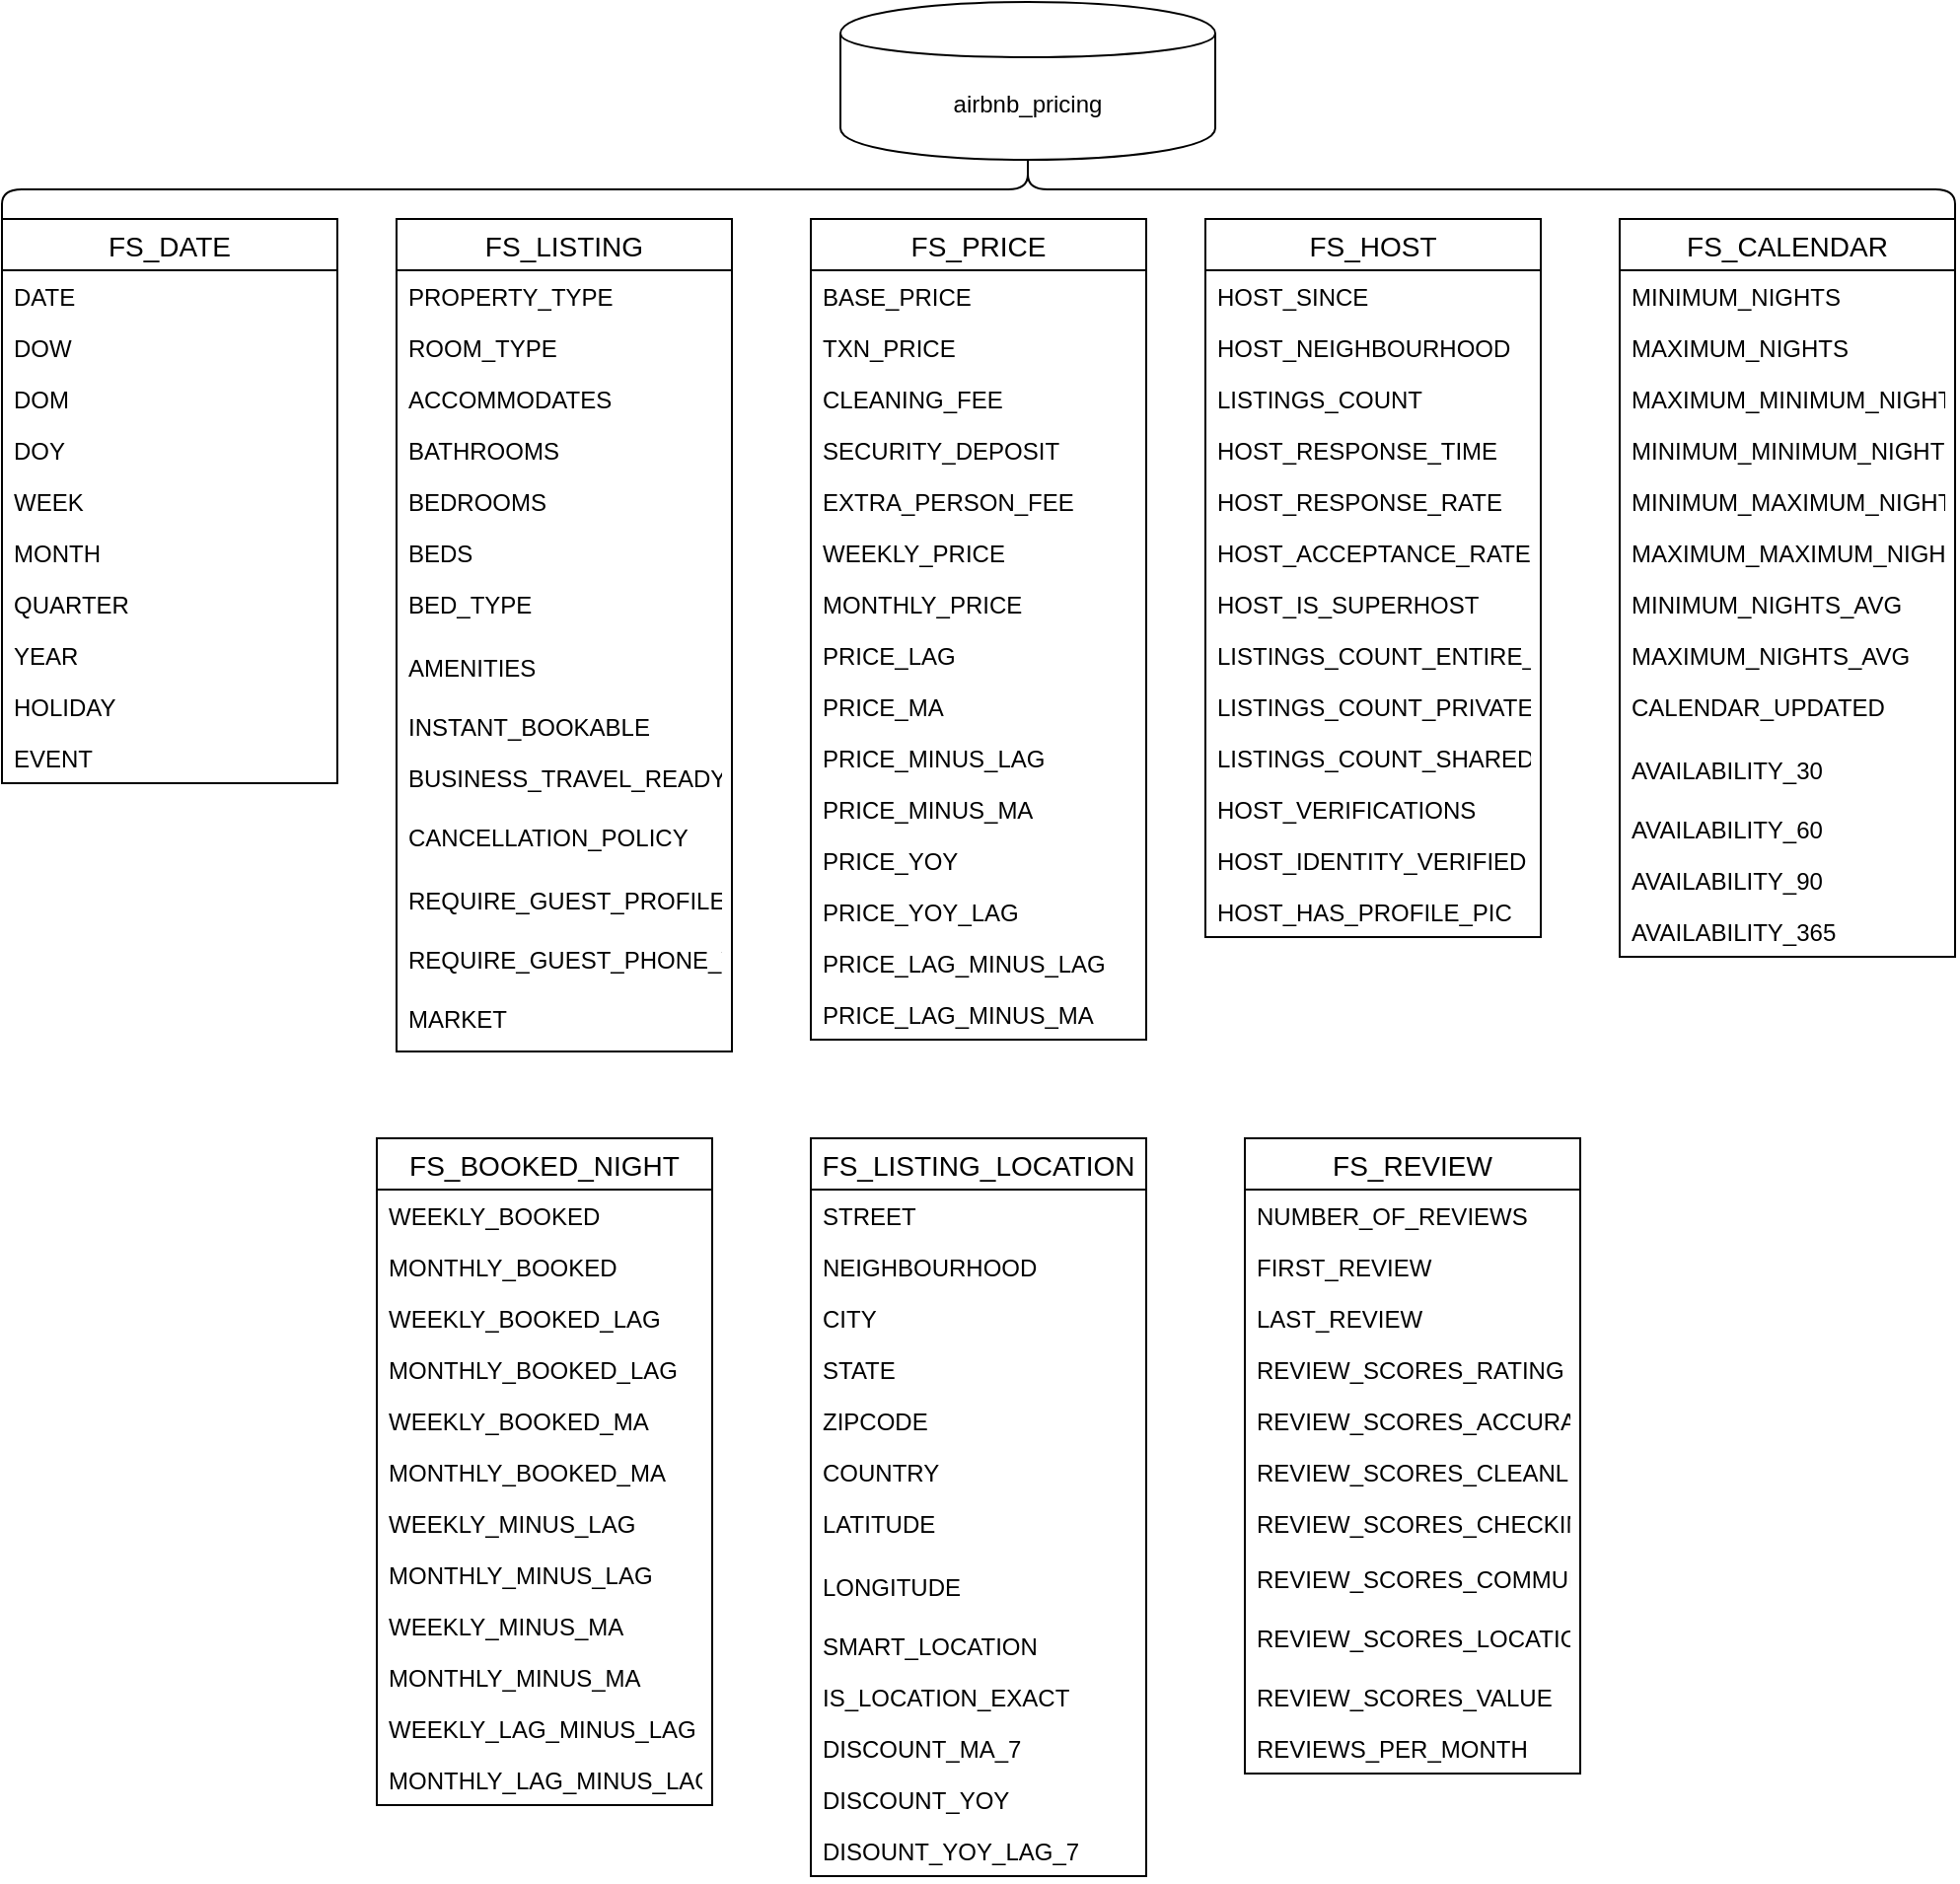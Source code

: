 <mxfile version="13.6.2" type="device"><diagram id="UNTeMyohKsIOFxSwjvBy" name="Page-1"><mxGraphModel dx="1032" dy="401" grid="1" gridSize="10" guides="1" tooltips="1" connect="1" arrows="1" fold="1" page="1" pageScale="1" pageWidth="850" pageHeight="1100" math="0" shadow="0"><root><object label="" id="0"><mxCell/></object><mxCell id="1" parent="0"/><mxCell id="MW2mnekypmhZifUE2MmX-1" value="airbnb_pricing" style="shape=cylinder;whiteSpace=wrap;html=1;boundedLbl=1;backgroundOutline=1;" parent="1" vertex="1"><mxGeometry x="425" y="10" width="190" height="80" as="geometry"/></mxCell><mxCell id="MW2mnekypmhZifUE2MmX-6" value="FS_DATE" style="swimlane;fontStyle=0;childLayout=stackLayout;horizontal=1;startSize=26;horizontalStack=0;resizeParent=1;resizeParentMax=0;resizeLast=0;collapsible=1;marginBottom=0;align=center;fontSize=14;" parent="1" vertex="1"><mxGeometry y="120" width="170" height="286" as="geometry"/></mxCell><mxCell id="MW2mnekypmhZifUE2MmX-7" value="DATE&#10;" style="text;strokeColor=none;fillColor=none;spacingLeft=4;spacingRight=4;overflow=hidden;rotatable=0;points=[[0,0.5],[1,0.5]];portConstraint=eastwest;fontSize=12;" parent="MW2mnekypmhZifUE2MmX-6" vertex="1"><mxGeometry y="26" width="170" height="26" as="geometry"/></mxCell><mxCell id="MW2mnekypmhZifUE2MmX-8" value="DOW" style="text;strokeColor=none;fillColor=none;spacingLeft=4;spacingRight=4;overflow=hidden;rotatable=0;points=[[0,0.5],[1,0.5]];portConstraint=eastwest;fontSize=12;" parent="MW2mnekypmhZifUE2MmX-6" vertex="1"><mxGeometry y="52" width="170" height="26" as="geometry"/></mxCell><mxCell id="MW2mnekypmhZifUE2MmX-12" value="DOM" style="text;strokeColor=none;fillColor=none;spacingLeft=4;spacingRight=4;overflow=hidden;rotatable=0;points=[[0,0.5],[1,0.5]];portConstraint=eastwest;fontSize=12;" parent="MW2mnekypmhZifUE2MmX-6" vertex="1"><mxGeometry y="78" width="170" height="26" as="geometry"/></mxCell><mxCell id="MW2mnekypmhZifUE2MmX-13" value="DOY" style="text;strokeColor=none;fillColor=none;spacingLeft=4;spacingRight=4;overflow=hidden;rotatable=0;points=[[0,0.5],[1,0.5]];portConstraint=eastwest;fontSize=12;" parent="MW2mnekypmhZifUE2MmX-6" vertex="1"><mxGeometry y="104" width="170" height="26" as="geometry"/></mxCell><mxCell id="MW2mnekypmhZifUE2MmX-15" value="WEEK" style="text;strokeColor=none;fillColor=none;spacingLeft=4;spacingRight=4;overflow=hidden;rotatable=0;points=[[0,0.5],[1,0.5]];portConstraint=eastwest;fontSize=12;" parent="MW2mnekypmhZifUE2MmX-6" vertex="1"><mxGeometry y="130" width="170" height="26" as="geometry"/></mxCell><mxCell id="MW2mnekypmhZifUE2MmX-16" value="MONTH" style="text;strokeColor=none;fillColor=none;spacingLeft=4;spacingRight=4;overflow=hidden;rotatable=0;points=[[0,0.5],[1,0.5]];portConstraint=eastwest;fontSize=12;" parent="MW2mnekypmhZifUE2MmX-6" vertex="1"><mxGeometry y="156" width="170" height="26" as="geometry"/></mxCell><mxCell id="MW2mnekypmhZifUE2MmX-17" value="QUARTER" style="text;strokeColor=none;fillColor=none;spacingLeft=4;spacingRight=4;overflow=hidden;rotatable=0;points=[[0,0.5],[1,0.5]];portConstraint=eastwest;fontSize=12;" parent="MW2mnekypmhZifUE2MmX-6" vertex="1"><mxGeometry y="182" width="170" height="26" as="geometry"/></mxCell><mxCell id="MW2mnekypmhZifUE2MmX-18" value="YEAR" style="text;strokeColor=none;fillColor=none;spacingLeft=4;spacingRight=4;overflow=hidden;rotatable=0;points=[[0,0.5],[1,0.5]];portConstraint=eastwest;fontSize=12;" parent="MW2mnekypmhZifUE2MmX-6" vertex="1"><mxGeometry y="208" width="170" height="26" as="geometry"/></mxCell><mxCell id="MW2mnekypmhZifUE2MmX-19" value="HOLIDAY&#10;" style="text;strokeColor=none;fillColor=none;spacingLeft=4;spacingRight=4;overflow=hidden;rotatable=0;points=[[0,0.5],[1,0.5]];portConstraint=eastwest;fontSize=12;" parent="MW2mnekypmhZifUE2MmX-6" vertex="1"><mxGeometry y="234" width="170" height="26" as="geometry"/></mxCell><mxCell id="yd1-Nt25K4maYDN20J0Y-3" value="EVENT" style="text;strokeColor=none;fillColor=none;spacingLeft=4;spacingRight=4;overflow=hidden;rotatable=0;points=[[0,0.5],[1,0.5]];portConstraint=eastwest;fontSize=12;" parent="MW2mnekypmhZifUE2MmX-6" vertex="1"><mxGeometry y="260" width="170" height="26" as="geometry"/></mxCell><mxCell id="MW2mnekypmhZifUE2MmX-95" value="" style="endArrow=none;html=1;edgeStyle=orthogonalEdgeStyle;entryX=0.5;entryY=1;entryDx=0;entryDy=0;exitX=0;exitY=0;exitDx=0;exitDy=0;" parent="1" source="MW2mnekypmhZifUE2MmX-6" target="MW2mnekypmhZifUE2MmX-1" edge="1"><mxGeometry width="50" height="50" relative="1" as="geometry"><mxPoint x="-1" y="100" as="sourcePoint"/><mxPoint x="550" y="200" as="targetPoint"/></mxGeometry></mxCell><mxCell id="MW2mnekypmhZifUE2MmX-96" value="" style="endArrow=none;html=1;entryX=0.5;entryY=1;entryDx=0;entryDy=0;edgeStyle=orthogonalEdgeStyle;exitX=1;exitY=0;exitDx=0;exitDy=0;" parent="1" source="AFV0iLWM_hi-qWPvzpHE-22" target="MW2mnekypmhZifUE2MmX-1" edge="1"><mxGeometry width="50" height="50" relative="1" as="geometry"><mxPoint x="970" y="110" as="sourcePoint"/><mxPoint x="620" y="200" as="targetPoint"/></mxGeometry></mxCell><mxCell id="MW2mnekypmhZifUE2MmX-81" value="FS_LISTING" style="swimlane;fontStyle=0;childLayout=stackLayout;horizontal=1;startSize=26;horizontalStack=0;resizeParent=1;resizeParentMax=0;resizeLast=0;collapsible=1;marginBottom=0;align=center;fontSize=14;" parent="1" vertex="1"><mxGeometry x="200" y="120" width="170" height="422" as="geometry"/></mxCell><mxCell id="MW2mnekypmhZifUE2MmX-82" value="PROPERTY_TYPE" style="text;strokeColor=none;fillColor=none;spacingLeft=4;spacingRight=4;overflow=hidden;rotatable=0;points=[[0,0.5],[1,0.5]];portConstraint=eastwest;fontSize=12;" parent="MW2mnekypmhZifUE2MmX-81" vertex="1"><mxGeometry y="26" width="170" height="26" as="geometry"/></mxCell><mxCell id="MW2mnekypmhZifUE2MmX-83" value="ROOM_TYPE" style="text;strokeColor=none;fillColor=none;spacingLeft=4;spacingRight=4;overflow=hidden;rotatable=0;points=[[0,0.5],[1,0.5]];portConstraint=eastwest;fontSize=12;" parent="MW2mnekypmhZifUE2MmX-81" vertex="1"><mxGeometry y="52" width="170" height="26" as="geometry"/></mxCell><mxCell id="MW2mnekypmhZifUE2MmX-84" value="ACCOMMODATES" style="text;strokeColor=none;fillColor=none;spacingLeft=4;spacingRight=4;overflow=hidden;rotatable=0;points=[[0,0.5],[1,0.5]];portConstraint=eastwest;fontSize=12;" parent="MW2mnekypmhZifUE2MmX-81" vertex="1"><mxGeometry y="78" width="170" height="26" as="geometry"/></mxCell><mxCell id="MW2mnekypmhZifUE2MmX-85" value="BATHROOMS" style="text;strokeColor=none;fillColor=none;spacingLeft=4;spacingRight=4;overflow=hidden;rotatable=0;points=[[0,0.5],[1,0.5]];portConstraint=eastwest;fontSize=12;" parent="MW2mnekypmhZifUE2MmX-81" vertex="1"><mxGeometry y="104" width="170" height="26" as="geometry"/></mxCell><mxCell id="MW2mnekypmhZifUE2MmX-86" value="BEDROOMS" style="text;strokeColor=none;fillColor=none;spacingLeft=4;spacingRight=4;overflow=hidden;rotatable=0;points=[[0,0.5],[1,0.5]];portConstraint=eastwest;fontSize=12;" parent="MW2mnekypmhZifUE2MmX-81" vertex="1"><mxGeometry y="130" width="170" height="26" as="geometry"/></mxCell><mxCell id="MW2mnekypmhZifUE2MmX-92" value="BEDS" style="text;strokeColor=none;fillColor=none;spacingLeft=4;spacingRight=4;overflow=hidden;rotatable=0;points=[[0,0.5],[1,0.5]];portConstraint=eastwest;fontSize=12;" parent="MW2mnekypmhZifUE2MmX-81" vertex="1"><mxGeometry y="156" width="170" height="26" as="geometry"/></mxCell><mxCell id="MW2mnekypmhZifUE2MmX-94" value="BED_TYPE" style="text;strokeColor=none;fillColor=none;spacingLeft=4;spacingRight=4;overflow=hidden;rotatable=0;points=[[0,0.5],[1,0.5]];portConstraint=eastwest;fontSize=12;" parent="MW2mnekypmhZifUE2MmX-81" vertex="1"><mxGeometry y="182" width="170" height="32" as="geometry"/></mxCell><mxCell id="MW2mnekypmhZifUE2MmX-93" value="AMENITIES" style="text;strokeColor=none;fillColor=none;spacingLeft=4;spacingRight=4;overflow=hidden;rotatable=0;points=[[0,0.5],[1,0.5]];portConstraint=eastwest;fontSize=12;" parent="MW2mnekypmhZifUE2MmX-81" vertex="1"><mxGeometry y="214" width="170" height="30" as="geometry"/></mxCell><mxCell id="AFV0iLWM_hi-qWPvzpHE-54" value="INSTANT_BOOKABLE" style="text;strokeColor=none;fillColor=none;spacingLeft=4;spacingRight=4;overflow=hidden;rotatable=0;points=[[0,0.5],[1,0.5]];portConstraint=eastwest;fontSize=12;" vertex="1" parent="MW2mnekypmhZifUE2MmX-81"><mxGeometry y="244" width="170" height="26" as="geometry"/></mxCell><mxCell id="AFV0iLWM_hi-qWPvzpHE-55" value="BUSINESS_TRAVEL_READY" style="text;strokeColor=none;fillColor=none;spacingLeft=4;spacingRight=4;overflow=hidden;rotatable=0;points=[[0,0.5],[1,0.5]];portConstraint=eastwest;fontSize=12;" vertex="1" parent="MW2mnekypmhZifUE2MmX-81"><mxGeometry y="270" width="170" height="30" as="geometry"/></mxCell><mxCell id="AFV0iLWM_hi-qWPvzpHE-56" value="CANCELLATION_POLICY" style="text;strokeColor=none;fillColor=none;spacingLeft=4;spacingRight=4;overflow=hidden;rotatable=0;points=[[0,0.5],[1,0.5]];portConstraint=eastwest;fontSize=12;" vertex="1" parent="MW2mnekypmhZifUE2MmX-81"><mxGeometry y="300" width="170" height="32" as="geometry"/></mxCell><mxCell id="AFV0iLWM_hi-qWPvzpHE-57" value="REQUIRE_GUEST_PROFILE_PICTURE" style="text;strokeColor=none;fillColor=none;spacingLeft=4;spacingRight=4;overflow=hidden;rotatable=0;points=[[0,0.5],[1,0.5]];portConstraint=eastwest;fontSize=12;" vertex="1" parent="MW2mnekypmhZifUE2MmX-81"><mxGeometry y="332" width="170" height="30" as="geometry"/></mxCell><mxCell id="AFV0iLWM_hi-qWPvzpHE-58" value="REQUIRE_GUEST_PHONE_VERIFICATION" style="text;strokeColor=none;fillColor=none;spacingLeft=4;spacingRight=4;overflow=hidden;rotatable=0;points=[[0,0.5],[1,0.5]];portConstraint=eastwest;fontSize=12;" vertex="1" parent="MW2mnekypmhZifUE2MmX-81"><mxGeometry y="362" width="170" height="30" as="geometry"/></mxCell><mxCell id="AFV0iLWM_hi-qWPvzpHE-62" value="MARKET" style="text;strokeColor=none;fillColor=none;spacingLeft=4;spacingRight=4;overflow=hidden;rotatable=0;points=[[0,0.5],[1,0.5]];portConstraint=eastwest;fontSize=12;" vertex="1" parent="MW2mnekypmhZifUE2MmX-81"><mxGeometry y="392" width="170" height="30" as="geometry"/></mxCell><mxCell id="MW2mnekypmhZifUE2MmX-43" value="FS_HOST" style="swimlane;fontStyle=0;childLayout=stackLayout;horizontal=1;startSize=26;horizontalStack=0;resizeParent=1;resizeParentMax=0;resizeLast=0;collapsible=1;marginBottom=0;align=center;fontSize=14;" parent="1" vertex="1"><mxGeometry x="610" y="120" width="170" height="364" as="geometry"/></mxCell><mxCell id="MW2mnekypmhZifUE2MmX-47" value="HOST_SINCE" style="text;strokeColor=none;fillColor=none;spacingLeft=4;spacingRight=4;overflow=hidden;rotatable=0;points=[[0,0.5],[1,0.5]];portConstraint=eastwest;fontSize=12;" parent="MW2mnekypmhZifUE2MmX-43" vertex="1"><mxGeometry y="26" width="170" height="26" as="geometry"/></mxCell><mxCell id="MW2mnekypmhZifUE2MmX-44" value="HOST_NEIGHBOURHOOD" style="text;strokeColor=none;fillColor=none;spacingLeft=4;spacingRight=4;overflow=hidden;rotatable=0;points=[[0,0.5],[1,0.5]];portConstraint=eastwest;fontSize=12;" parent="MW2mnekypmhZifUE2MmX-43" vertex="1"><mxGeometry y="52" width="170" height="26" as="geometry"/></mxCell><mxCell id="MW2mnekypmhZifUE2MmX-45" value="LISTINGS_COUNT&#10;" style="text;strokeColor=none;fillColor=none;spacingLeft=4;spacingRight=4;overflow=hidden;rotatable=0;points=[[0,0.5],[1,0.5]];portConstraint=eastwest;fontSize=12;" parent="MW2mnekypmhZifUE2MmX-43" vertex="1"><mxGeometry y="78" width="170" height="26" as="geometry"/></mxCell><mxCell id="MW2mnekypmhZifUE2MmX-48" value="HOST_RESPONSE_TIME" style="text;strokeColor=none;fillColor=none;spacingLeft=4;spacingRight=4;overflow=hidden;rotatable=0;points=[[0,0.5],[1,0.5]];portConstraint=eastwest;fontSize=12;" parent="MW2mnekypmhZifUE2MmX-43" vertex="1"><mxGeometry y="104" width="170" height="26" as="geometry"/></mxCell><mxCell id="MW2mnekypmhZifUE2MmX-49" value="HOST_RESPONSE_RATE" style="text;strokeColor=none;fillColor=none;spacingLeft=4;spacingRight=4;overflow=hidden;rotatable=0;points=[[0,0.5],[1,0.5]];portConstraint=eastwest;fontSize=12;" parent="MW2mnekypmhZifUE2MmX-43" vertex="1"><mxGeometry y="130" width="170" height="26" as="geometry"/></mxCell><mxCell id="MW2mnekypmhZifUE2MmX-50" value="HOST_ACCEPTANCE_RATE" style="text;strokeColor=none;fillColor=none;spacingLeft=4;spacingRight=4;overflow=hidden;rotatable=0;points=[[0,0.5],[1,0.5]];portConstraint=eastwest;fontSize=12;" parent="MW2mnekypmhZifUE2MmX-43" vertex="1"><mxGeometry y="156" width="170" height="26" as="geometry"/></mxCell><mxCell id="MW2mnekypmhZifUE2MmX-51" value="HOST_IS_SUPERHOST" style="text;strokeColor=none;fillColor=none;spacingLeft=4;spacingRight=4;overflow=hidden;rotatable=0;points=[[0,0.5],[1,0.5]];portConstraint=eastwest;fontSize=12;" parent="MW2mnekypmhZifUE2MmX-43" vertex="1"><mxGeometry y="182" width="170" height="26" as="geometry"/></mxCell><mxCell id="MW2mnekypmhZifUE2MmX-52" value="LISTINGS_COUNT_ENTIRE_HOMES" style="text;strokeColor=none;fillColor=none;spacingLeft=4;spacingRight=4;overflow=hidden;rotatable=0;points=[[0,0.5],[1,0.5]];portConstraint=eastwest;fontSize=12;" parent="MW2mnekypmhZifUE2MmX-43" vertex="1"><mxGeometry y="208" width="170" height="26" as="geometry"/></mxCell><mxCell id="MW2mnekypmhZifUE2MmX-53" value="LISTINGS_COUNT_PRIVATE_ROOMS" style="text;strokeColor=none;fillColor=none;spacingLeft=4;spacingRight=4;overflow=hidden;rotatable=0;points=[[0,0.5],[1,0.5]];portConstraint=eastwest;fontSize=12;" parent="MW2mnekypmhZifUE2MmX-43" vertex="1"><mxGeometry y="234" width="170" height="26" as="geometry"/></mxCell><mxCell id="AFV0iLWM_hi-qWPvzpHE-3" value="LISTINGS_COUNT_SHARED_ROOMS" style="text;strokeColor=none;fillColor=none;spacingLeft=4;spacingRight=4;overflow=hidden;rotatable=0;points=[[0,0.5],[1,0.5]];portConstraint=eastwest;fontSize=12;" vertex="1" parent="MW2mnekypmhZifUE2MmX-43"><mxGeometry y="260" width="170" height="26" as="geometry"/></mxCell><mxCell id="AFV0iLWM_hi-qWPvzpHE-4" value="HOST_VERIFICATIONS" style="text;strokeColor=none;fillColor=none;spacingLeft=4;spacingRight=4;overflow=hidden;rotatable=0;points=[[0,0.5],[1,0.5]];portConstraint=eastwest;fontSize=12;" vertex="1" parent="MW2mnekypmhZifUE2MmX-43"><mxGeometry y="286" width="170" height="26" as="geometry"/></mxCell><mxCell id="AFV0iLWM_hi-qWPvzpHE-5" value="HOST_IDENTITY_VERIFIED" style="text;strokeColor=none;fillColor=none;spacingLeft=4;spacingRight=4;overflow=hidden;rotatable=0;points=[[0,0.5],[1,0.5]];portConstraint=eastwest;fontSize=12;" vertex="1" parent="MW2mnekypmhZifUE2MmX-43"><mxGeometry y="312" width="170" height="26" as="geometry"/></mxCell><mxCell id="AFV0iLWM_hi-qWPvzpHE-6" value="HOST_HAS_PROFILE_PIC" style="text;strokeColor=none;fillColor=none;spacingLeft=4;spacingRight=4;overflow=hidden;rotatable=0;points=[[0,0.5],[1,0.5]];portConstraint=eastwest;fontSize=12;" vertex="1" parent="MW2mnekypmhZifUE2MmX-43"><mxGeometry y="338" width="170" height="26" as="geometry"/></mxCell><mxCell id="MW2mnekypmhZifUE2MmX-32" value="FS_PRICE" style="swimlane;fontStyle=0;childLayout=stackLayout;horizontal=1;startSize=26;horizontalStack=0;resizeParent=1;resizeParentMax=0;resizeLast=0;collapsible=1;marginBottom=0;align=center;fontSize=14;" parent="1" vertex="1"><mxGeometry x="410" y="120" width="170" height="416" as="geometry"/></mxCell><mxCell id="MW2mnekypmhZifUE2MmX-33" value="BASE_PRICE" style="text;strokeColor=none;fillColor=none;spacingLeft=4;spacingRight=4;overflow=hidden;rotatable=0;points=[[0,0.5],[1,0.5]];portConstraint=eastwest;fontSize=12;" parent="MW2mnekypmhZifUE2MmX-32" vertex="1"><mxGeometry y="26" width="170" height="26" as="geometry"/></mxCell><mxCell id="MW2mnekypmhZifUE2MmX-34" value="TXN_PRICE" style="text;strokeColor=none;fillColor=none;spacingLeft=4;spacingRight=4;overflow=hidden;rotatable=0;points=[[0,0.5],[1,0.5]];portConstraint=eastwest;fontSize=12;" parent="MW2mnekypmhZifUE2MmX-32" vertex="1"><mxGeometry y="52" width="170" height="26" as="geometry"/></mxCell><mxCell id="MW2mnekypmhZifUE2MmX-35" value="CLEANING_FEE" style="text;strokeColor=none;fillColor=none;spacingLeft=4;spacingRight=4;overflow=hidden;rotatable=0;points=[[0,0.5],[1,0.5]];portConstraint=eastwest;fontSize=12;" parent="MW2mnekypmhZifUE2MmX-32" vertex="1"><mxGeometry y="78" width="170" height="26" as="geometry"/></mxCell><mxCell id="AFV0iLWM_hi-qWPvzpHE-7" value="SECURITY_DEPOSIT" style="text;strokeColor=none;fillColor=none;spacingLeft=4;spacingRight=4;overflow=hidden;rotatable=0;points=[[0,0.5],[1,0.5]];portConstraint=eastwest;fontSize=12;" vertex="1" parent="MW2mnekypmhZifUE2MmX-32"><mxGeometry y="104" width="170" height="26" as="geometry"/></mxCell><mxCell id="MW2mnekypmhZifUE2MmX-36" value="EXTRA_PERSON_FEE" style="text;strokeColor=none;fillColor=none;spacingLeft=4;spacingRight=4;overflow=hidden;rotatable=0;points=[[0,0.5],[1,0.5]];portConstraint=eastwest;fontSize=12;" parent="MW2mnekypmhZifUE2MmX-32" vertex="1"><mxGeometry y="130" width="170" height="26" as="geometry"/></mxCell><mxCell id="MW2mnekypmhZifUE2MmX-37" value="WEEKLY_PRICE" style="text;strokeColor=none;fillColor=none;spacingLeft=4;spacingRight=4;overflow=hidden;rotatable=0;points=[[0,0.5],[1,0.5]];portConstraint=eastwest;fontSize=12;" parent="MW2mnekypmhZifUE2MmX-32" vertex="1"><mxGeometry y="156" width="170" height="26" as="geometry"/></mxCell><mxCell id="MW2mnekypmhZifUE2MmX-38" value="MONTHLY_PRICE" style="text;strokeColor=none;fillColor=none;spacingLeft=4;spacingRight=4;overflow=hidden;rotatable=0;points=[[0,0.5],[1,0.5]];portConstraint=eastwest;fontSize=12;" parent="MW2mnekypmhZifUE2MmX-32" vertex="1"><mxGeometry y="182" width="170" height="26" as="geometry"/></mxCell><mxCell id="MW2mnekypmhZifUE2MmX-39" value="PRICE_LAG" style="text;strokeColor=none;fillColor=none;spacingLeft=4;spacingRight=4;overflow=hidden;rotatable=0;points=[[0,0.5],[1,0.5]];portConstraint=eastwest;fontSize=12;" parent="MW2mnekypmhZifUE2MmX-32" vertex="1"><mxGeometry y="208" width="170" height="26" as="geometry"/></mxCell><mxCell id="MW2mnekypmhZifUE2MmX-40" value="PRICE_MA" style="text;strokeColor=none;fillColor=none;spacingLeft=4;spacingRight=4;overflow=hidden;rotatable=0;points=[[0,0.5],[1,0.5]];portConstraint=eastwest;fontSize=12;" parent="MW2mnekypmhZifUE2MmX-32" vertex="1"><mxGeometry y="234" width="170" height="26" as="geometry"/></mxCell><mxCell id="AFV0iLWM_hi-qWPvzpHE-1" value="PRICE_MINUS_LAG" style="text;strokeColor=none;fillColor=none;spacingLeft=4;spacingRight=4;overflow=hidden;rotatable=0;points=[[0,0.5],[1,0.5]];portConstraint=eastwest;fontSize=12;" vertex="1" parent="MW2mnekypmhZifUE2MmX-32"><mxGeometry y="260" width="170" height="26" as="geometry"/></mxCell><mxCell id="AFV0iLWM_hi-qWPvzpHE-2" value="PRICE_MINUS_MA" style="text;strokeColor=none;fillColor=none;spacingLeft=4;spacingRight=4;overflow=hidden;rotatable=0;points=[[0,0.5],[1,0.5]];portConstraint=eastwest;fontSize=12;" vertex="1" parent="MW2mnekypmhZifUE2MmX-32"><mxGeometry y="286" width="170" height="26" as="geometry"/></mxCell><mxCell id="MW2mnekypmhZifUE2MmX-41" value="PRICE_YOY" style="text;strokeColor=none;fillColor=none;spacingLeft=4;spacingRight=4;overflow=hidden;rotatable=0;points=[[0,0.5],[1,0.5]];portConstraint=eastwest;fontSize=12;" parent="MW2mnekypmhZifUE2MmX-32" vertex="1"><mxGeometry y="312" width="170" height="26" as="geometry"/></mxCell><mxCell id="MW2mnekypmhZifUE2MmX-42" value="PRICE_YOY_LAG&#10;" style="text;strokeColor=none;fillColor=none;spacingLeft=4;spacingRight=4;overflow=hidden;rotatable=0;points=[[0,0.5],[1,0.5]];portConstraint=eastwest;fontSize=12;" parent="MW2mnekypmhZifUE2MmX-32" vertex="1"><mxGeometry y="338" width="170" height="26" as="geometry"/></mxCell><mxCell id="AFV0iLWM_hi-qWPvzpHE-65" value="PRICE_LAG_MINUS_LAG" style="text;strokeColor=none;fillColor=none;spacingLeft=4;spacingRight=4;overflow=hidden;rotatable=0;points=[[0,0.5],[1,0.5]];portConstraint=eastwest;fontSize=12;" vertex="1" parent="MW2mnekypmhZifUE2MmX-32"><mxGeometry y="364" width="170" height="26" as="geometry"/></mxCell><mxCell id="AFV0iLWM_hi-qWPvzpHE-66" value="PRICE_LAG_MINUS_MA" style="text;strokeColor=none;fillColor=none;spacingLeft=4;spacingRight=4;overflow=hidden;rotatable=0;points=[[0,0.5],[1,0.5]];portConstraint=eastwest;fontSize=12;" vertex="1" parent="MW2mnekypmhZifUE2MmX-32"><mxGeometry y="390" width="170" height="26" as="geometry"/></mxCell><mxCell id="AFV0iLWM_hi-qWPvzpHE-22" value="FS_CALENDAR" style="swimlane;fontStyle=0;childLayout=stackLayout;horizontal=1;startSize=26;horizontalStack=0;resizeParent=1;resizeParentMax=0;resizeLast=0;collapsible=1;marginBottom=0;align=center;fontSize=14;" vertex="1" parent="1"><mxGeometry x="820" y="120" width="170" height="374" as="geometry"/></mxCell><mxCell id="AFV0iLWM_hi-qWPvzpHE-36" value="MINIMUM_NIGHTS" style="text;strokeColor=none;fillColor=none;spacingLeft=4;spacingRight=4;overflow=hidden;rotatable=0;points=[[0,0.5],[1,0.5]];portConstraint=eastwest;fontSize=12;" vertex="1" parent="AFV0iLWM_hi-qWPvzpHE-22"><mxGeometry y="26" width="170" height="26" as="geometry"/></mxCell><mxCell id="AFV0iLWM_hi-qWPvzpHE-37" value="MAXIMUM_NIGHTS" style="text;strokeColor=none;fillColor=none;spacingLeft=4;spacingRight=4;overflow=hidden;rotatable=0;points=[[0,0.5],[1,0.5]];portConstraint=eastwest;fontSize=12;" vertex="1" parent="AFV0iLWM_hi-qWPvzpHE-22"><mxGeometry y="52" width="170" height="26" as="geometry"/></mxCell><mxCell id="AFV0iLWM_hi-qWPvzpHE-39" value="MAXIMUM_MINIMUM_NIGHTS" style="text;strokeColor=none;fillColor=none;spacingLeft=4;spacingRight=4;overflow=hidden;rotatable=0;points=[[0,0.5],[1,0.5]];portConstraint=eastwest;fontSize=12;" vertex="1" parent="AFV0iLWM_hi-qWPvzpHE-22"><mxGeometry y="78" width="170" height="26" as="geometry"/></mxCell><mxCell id="AFV0iLWM_hi-qWPvzpHE-38" value="MINIMUM_MINIMUM_NIGHTS" style="text;strokeColor=none;fillColor=none;spacingLeft=4;spacingRight=4;overflow=hidden;rotatable=0;points=[[0,0.5],[1,0.5]];portConstraint=eastwest;fontSize=12;" vertex="1" parent="AFV0iLWM_hi-qWPvzpHE-22"><mxGeometry y="104" width="170" height="26" as="geometry"/></mxCell><mxCell id="AFV0iLWM_hi-qWPvzpHE-25" value="MINIMUM_MAXIMUM_NIGHTS" style="text;strokeColor=none;fillColor=none;spacingLeft=4;spacingRight=4;overflow=hidden;rotatable=0;points=[[0,0.5],[1,0.5]];portConstraint=eastwest;fontSize=12;" vertex="1" parent="AFV0iLWM_hi-qWPvzpHE-22"><mxGeometry y="130" width="170" height="26" as="geometry"/></mxCell><mxCell id="AFV0iLWM_hi-qWPvzpHE-26" value="MAXIMUM_MAXIMUM_NIGHTS" style="text;strokeColor=none;fillColor=none;spacingLeft=4;spacingRight=4;overflow=hidden;rotatable=0;points=[[0,0.5],[1,0.5]];portConstraint=eastwest;fontSize=12;" vertex="1" parent="AFV0iLWM_hi-qWPvzpHE-22"><mxGeometry y="156" width="170" height="26" as="geometry"/></mxCell><mxCell id="AFV0iLWM_hi-qWPvzpHE-27" value="MINIMUM_NIGHTS_AVG" style="text;strokeColor=none;fillColor=none;spacingLeft=4;spacingRight=4;overflow=hidden;rotatable=0;points=[[0,0.5],[1,0.5]];portConstraint=eastwest;fontSize=12;" vertex="1" parent="AFV0iLWM_hi-qWPvzpHE-22"><mxGeometry y="182" width="170" height="26" as="geometry"/></mxCell><mxCell id="AFV0iLWM_hi-qWPvzpHE-28" value="MAXIMUM_NIGHTS_AVG" style="text;strokeColor=none;fillColor=none;spacingLeft=4;spacingRight=4;overflow=hidden;rotatable=0;points=[[0,0.5],[1,0.5]];portConstraint=eastwest;fontSize=12;" vertex="1" parent="AFV0iLWM_hi-qWPvzpHE-22"><mxGeometry y="208" width="170" height="26" as="geometry"/></mxCell><mxCell id="AFV0iLWM_hi-qWPvzpHE-29" value="CALENDAR_UPDATED" style="text;strokeColor=none;fillColor=none;spacingLeft=4;spacingRight=4;overflow=hidden;rotatable=0;points=[[0,0.5],[1,0.5]];portConstraint=eastwest;fontSize=12;" vertex="1" parent="AFV0iLWM_hi-qWPvzpHE-22"><mxGeometry y="234" width="170" height="32" as="geometry"/></mxCell><mxCell id="AFV0iLWM_hi-qWPvzpHE-30" value="AVAILABILITY_30" style="text;strokeColor=none;fillColor=none;spacingLeft=4;spacingRight=4;overflow=hidden;rotatable=0;points=[[0,0.5],[1,0.5]];portConstraint=eastwest;fontSize=12;" vertex="1" parent="AFV0iLWM_hi-qWPvzpHE-22"><mxGeometry y="266" width="170" height="30" as="geometry"/></mxCell><mxCell id="AFV0iLWM_hi-qWPvzpHE-31" value="AVAILABILITY_60" style="text;strokeColor=none;fillColor=none;spacingLeft=4;spacingRight=4;overflow=hidden;rotatable=0;points=[[0,0.5],[1,0.5]];portConstraint=eastwest;fontSize=12;" vertex="1" parent="AFV0iLWM_hi-qWPvzpHE-22"><mxGeometry y="296" width="170" height="26" as="geometry"/></mxCell><mxCell id="AFV0iLWM_hi-qWPvzpHE-32" value="AVAILABILITY_90" style="text;strokeColor=none;fillColor=none;spacingLeft=4;spacingRight=4;overflow=hidden;rotatable=0;points=[[0,0.5],[1,0.5]];portConstraint=eastwest;fontSize=12;whiteSpace=wrap;" vertex="1" parent="AFV0iLWM_hi-qWPvzpHE-22"><mxGeometry y="322" width="170" height="26" as="geometry"/></mxCell><mxCell id="AFV0iLWM_hi-qWPvzpHE-33" value="AVAILABILITY_365" style="text;strokeColor=none;fillColor=none;spacingLeft=4;spacingRight=4;overflow=hidden;rotatable=0;points=[[0,0.5],[1,0.5]];portConstraint=eastwest;fontSize=12;" vertex="1" parent="AFV0iLWM_hi-qWPvzpHE-22"><mxGeometry y="348" width="170" height="26" as="geometry"/></mxCell><mxCell id="MW2mnekypmhZifUE2MmX-21" value="FS_BOOKED_NIGHT" style="swimlane;fontStyle=0;childLayout=stackLayout;horizontal=1;startSize=26;horizontalStack=0;resizeParent=1;resizeParentMax=0;resizeLast=0;collapsible=1;marginBottom=0;align=center;fontSize=14;" parent="1" vertex="1"><mxGeometry x="190" y="586" width="170" height="338" as="geometry"/></mxCell><mxCell id="MW2mnekypmhZifUE2MmX-22" value="WEEKLY_BOOKED" style="text;strokeColor=none;fillColor=none;spacingLeft=4;spacingRight=4;overflow=hidden;rotatable=0;points=[[0,0.5],[1,0.5]];portConstraint=eastwest;fontSize=12;" parent="MW2mnekypmhZifUE2MmX-21" vertex="1"><mxGeometry y="26" width="170" height="26" as="geometry"/></mxCell><mxCell id="MW2mnekypmhZifUE2MmX-23" value="MONTHLY_BOOKED&#10;" style="text;strokeColor=none;fillColor=none;spacingLeft=4;spacingRight=4;overflow=hidden;rotatable=0;points=[[0,0.5],[1,0.5]];portConstraint=eastwest;fontSize=12;" parent="MW2mnekypmhZifUE2MmX-21" vertex="1"><mxGeometry y="52" width="170" height="26" as="geometry"/></mxCell><mxCell id="MW2mnekypmhZifUE2MmX-24" value="WEEKLY_BOOKED_LAG" style="text;strokeColor=none;fillColor=none;spacingLeft=4;spacingRight=4;overflow=hidden;rotatable=0;points=[[0,0.5],[1,0.5]];portConstraint=eastwest;fontSize=12;" parent="MW2mnekypmhZifUE2MmX-21" vertex="1"><mxGeometry y="78" width="170" height="26" as="geometry"/></mxCell><mxCell id="MW2mnekypmhZifUE2MmX-25" value="MONTHLY_BOOKED_LAG" style="text;strokeColor=none;fillColor=none;spacingLeft=4;spacingRight=4;overflow=hidden;rotatable=0;points=[[0,0.5],[1,0.5]];portConstraint=eastwest;fontSize=12;" parent="MW2mnekypmhZifUE2MmX-21" vertex="1"><mxGeometry y="104" width="170" height="26" as="geometry"/></mxCell><mxCell id="AFV0iLWM_hi-qWPvzpHE-63" value="WEEKLY_BOOKED_MA" style="text;strokeColor=none;fillColor=none;spacingLeft=4;spacingRight=4;overflow=hidden;rotatable=0;points=[[0,0.5],[1,0.5]];portConstraint=eastwest;fontSize=12;" vertex="1" parent="MW2mnekypmhZifUE2MmX-21"><mxGeometry y="130" width="170" height="26" as="geometry"/></mxCell><mxCell id="AFV0iLWM_hi-qWPvzpHE-64" value="MONTHLY_BOOKED_MA" style="text;strokeColor=none;fillColor=none;spacingLeft=4;spacingRight=4;overflow=hidden;rotatable=0;points=[[0,0.5],[1,0.5]];portConstraint=eastwest;fontSize=12;" vertex="1" parent="MW2mnekypmhZifUE2MmX-21"><mxGeometry y="156" width="170" height="26" as="geometry"/></mxCell><mxCell id="AFV0iLWM_hi-qWPvzpHE-67" value="WEEKLY_MINUS_LAG" style="text;strokeColor=none;fillColor=none;spacingLeft=4;spacingRight=4;overflow=hidden;rotatable=0;points=[[0,0.5],[1,0.5]];portConstraint=eastwest;fontSize=12;" vertex="1" parent="MW2mnekypmhZifUE2MmX-21"><mxGeometry y="182" width="170" height="26" as="geometry"/></mxCell><mxCell id="AFV0iLWM_hi-qWPvzpHE-68" value="MONTHLY_MINUS_LAG" style="text;strokeColor=none;fillColor=none;spacingLeft=4;spacingRight=4;overflow=hidden;rotatable=0;points=[[0,0.5],[1,0.5]];portConstraint=eastwest;fontSize=12;" vertex="1" parent="MW2mnekypmhZifUE2MmX-21"><mxGeometry y="208" width="170" height="26" as="geometry"/></mxCell><mxCell id="AFV0iLWM_hi-qWPvzpHE-69" value="WEEKLY_MINUS_MA" style="text;strokeColor=none;fillColor=none;spacingLeft=4;spacingRight=4;overflow=hidden;rotatable=0;points=[[0,0.5],[1,0.5]];portConstraint=eastwest;fontSize=12;" vertex="1" parent="MW2mnekypmhZifUE2MmX-21"><mxGeometry y="234" width="170" height="26" as="geometry"/></mxCell><mxCell id="AFV0iLWM_hi-qWPvzpHE-70" value="MONTHLY_MINUS_MA" style="text;strokeColor=none;fillColor=none;spacingLeft=4;spacingRight=4;overflow=hidden;rotatable=0;points=[[0,0.5],[1,0.5]];portConstraint=eastwest;fontSize=12;" vertex="1" parent="MW2mnekypmhZifUE2MmX-21"><mxGeometry y="260" width="170" height="26" as="geometry"/></mxCell><mxCell id="AFV0iLWM_hi-qWPvzpHE-71" value="WEEKLY_LAG_MINUS_LAG" style="text;strokeColor=none;fillColor=none;spacingLeft=4;spacingRight=4;overflow=hidden;rotatable=0;points=[[0,0.5],[1,0.5]];portConstraint=eastwest;fontSize=12;" vertex="1" parent="MW2mnekypmhZifUE2MmX-21"><mxGeometry y="286" width="170" height="26" as="geometry"/></mxCell><mxCell id="AFV0iLWM_hi-qWPvzpHE-72" value="MONTHLY_LAG_MINUS_LAG" style="text;strokeColor=none;fillColor=none;spacingLeft=4;spacingRight=4;overflow=hidden;rotatable=0;points=[[0,0.5],[1,0.5]];portConstraint=eastwest;fontSize=12;" vertex="1" parent="MW2mnekypmhZifUE2MmX-21"><mxGeometry y="312" width="170" height="26" as="geometry"/></mxCell><mxCell id="AFV0iLWM_hi-qWPvzpHE-8" value="FS_LISTING_LOCATION" style="swimlane;fontStyle=0;childLayout=stackLayout;horizontal=1;startSize=26;horizontalStack=0;resizeParent=1;resizeParentMax=0;resizeLast=0;collapsible=1;marginBottom=0;align=center;fontSize=14;" vertex="1" parent="1"><mxGeometry x="410" y="586" width="170" height="374" as="geometry"/></mxCell><mxCell id="AFV0iLWM_hi-qWPvzpHE-9" value="STREET" style="text;strokeColor=none;fillColor=none;spacingLeft=4;spacingRight=4;overflow=hidden;rotatable=0;points=[[0,0.5],[1,0.5]];portConstraint=eastwest;fontSize=12;" vertex="1" parent="AFV0iLWM_hi-qWPvzpHE-8"><mxGeometry y="26" width="170" height="26" as="geometry"/></mxCell><mxCell id="AFV0iLWM_hi-qWPvzpHE-10" value="NEIGHBOURHOOD" style="text;strokeColor=none;fillColor=none;spacingLeft=4;spacingRight=4;overflow=hidden;rotatable=0;points=[[0,0.5],[1,0.5]];portConstraint=eastwest;fontSize=12;" vertex="1" parent="AFV0iLWM_hi-qWPvzpHE-8"><mxGeometry y="52" width="170" height="26" as="geometry"/></mxCell><mxCell id="AFV0iLWM_hi-qWPvzpHE-11" value="CITY" style="text;strokeColor=none;fillColor=none;spacingLeft=4;spacingRight=4;overflow=hidden;rotatable=0;points=[[0,0.5],[1,0.5]];portConstraint=eastwest;fontSize=12;" vertex="1" parent="AFV0iLWM_hi-qWPvzpHE-8"><mxGeometry y="78" width="170" height="26" as="geometry"/></mxCell><mxCell id="AFV0iLWM_hi-qWPvzpHE-12" value="STATE" style="text;strokeColor=none;fillColor=none;spacingLeft=4;spacingRight=4;overflow=hidden;rotatable=0;points=[[0,0.5],[1,0.5]];portConstraint=eastwest;fontSize=12;" vertex="1" parent="AFV0iLWM_hi-qWPvzpHE-8"><mxGeometry y="104" width="170" height="26" as="geometry"/></mxCell><mxCell id="AFV0iLWM_hi-qWPvzpHE-13" value="ZIPCODE" style="text;strokeColor=none;fillColor=none;spacingLeft=4;spacingRight=4;overflow=hidden;rotatable=0;points=[[0,0.5],[1,0.5]];portConstraint=eastwest;fontSize=12;" vertex="1" parent="AFV0iLWM_hi-qWPvzpHE-8"><mxGeometry y="130" width="170" height="26" as="geometry"/></mxCell><mxCell id="AFV0iLWM_hi-qWPvzpHE-14" value="COUNTRY" style="text;strokeColor=none;fillColor=none;spacingLeft=4;spacingRight=4;overflow=hidden;rotatable=0;points=[[0,0.5],[1,0.5]];portConstraint=eastwest;fontSize=12;" vertex="1" parent="AFV0iLWM_hi-qWPvzpHE-8"><mxGeometry y="156" width="170" height="26" as="geometry"/></mxCell><mxCell id="AFV0iLWM_hi-qWPvzpHE-15" value="LATITUDE" style="text;strokeColor=none;fillColor=none;spacingLeft=4;spacingRight=4;overflow=hidden;rotatable=0;points=[[0,0.5],[1,0.5]];portConstraint=eastwest;fontSize=12;" vertex="1" parent="AFV0iLWM_hi-qWPvzpHE-8"><mxGeometry y="182" width="170" height="32" as="geometry"/></mxCell><mxCell id="AFV0iLWM_hi-qWPvzpHE-16" value="LONGITUDE" style="text;strokeColor=none;fillColor=none;spacingLeft=4;spacingRight=4;overflow=hidden;rotatable=0;points=[[0,0.5],[1,0.5]];portConstraint=eastwest;fontSize=12;" vertex="1" parent="AFV0iLWM_hi-qWPvzpHE-8"><mxGeometry y="214" width="170" height="30" as="geometry"/></mxCell><mxCell id="AFV0iLWM_hi-qWPvzpHE-17" value="SMART_LOCATION" style="text;strokeColor=none;fillColor=none;spacingLeft=4;spacingRight=4;overflow=hidden;rotatable=0;points=[[0,0.5],[1,0.5]];portConstraint=eastwest;fontSize=12;" vertex="1" parent="AFV0iLWM_hi-qWPvzpHE-8"><mxGeometry y="244" width="170" height="26" as="geometry"/></mxCell><mxCell id="AFV0iLWM_hi-qWPvzpHE-18" value="IS_LOCATION_EXACT" style="text;strokeColor=none;fillColor=none;spacingLeft=4;spacingRight=4;overflow=hidden;rotatable=0;points=[[0,0.5],[1,0.5]];portConstraint=eastwest;fontSize=12;" vertex="1" parent="AFV0iLWM_hi-qWPvzpHE-8"><mxGeometry y="270" width="170" height="26" as="geometry"/></mxCell><mxCell id="AFV0iLWM_hi-qWPvzpHE-19" value="DISCOUNT_MA_7" style="text;strokeColor=none;fillColor=none;spacingLeft=4;spacingRight=4;overflow=hidden;rotatable=0;points=[[0,0.5],[1,0.5]];portConstraint=eastwest;fontSize=12;" vertex="1" parent="AFV0iLWM_hi-qWPvzpHE-8"><mxGeometry y="296" width="170" height="26" as="geometry"/></mxCell><mxCell id="AFV0iLWM_hi-qWPvzpHE-20" value="DISCOUNT_YOY" style="text;strokeColor=none;fillColor=none;spacingLeft=4;spacingRight=4;overflow=hidden;rotatable=0;points=[[0,0.5],[1,0.5]];portConstraint=eastwest;fontSize=12;" vertex="1" parent="AFV0iLWM_hi-qWPvzpHE-8"><mxGeometry y="322" width="170" height="26" as="geometry"/></mxCell><mxCell id="AFV0iLWM_hi-qWPvzpHE-21" value="DISOUNT_YOY_LAG_7" style="text;strokeColor=none;fillColor=none;spacingLeft=4;spacingRight=4;overflow=hidden;rotatable=0;points=[[0,0.5],[1,0.5]];portConstraint=eastwest;fontSize=12;" vertex="1" parent="AFV0iLWM_hi-qWPvzpHE-8"><mxGeometry y="348" width="170" height="26" as="geometry"/></mxCell><mxCell id="AFV0iLWM_hi-qWPvzpHE-40" value="FS_REVIEW" style="swimlane;fontStyle=0;childLayout=stackLayout;horizontal=1;startSize=26;horizontalStack=0;resizeParent=1;resizeParentMax=0;resizeLast=0;collapsible=1;marginBottom=0;align=center;fontSize=14;" vertex="1" parent="1"><mxGeometry x="630" y="586" width="170" height="322" as="geometry"/></mxCell><mxCell id="AFV0iLWM_hi-qWPvzpHE-41" value="NUMBER_OF_REVIEWS" style="text;strokeColor=none;fillColor=none;spacingLeft=4;spacingRight=4;overflow=hidden;rotatable=0;points=[[0,0.5],[1,0.5]];portConstraint=eastwest;fontSize=12;" vertex="1" parent="AFV0iLWM_hi-qWPvzpHE-40"><mxGeometry y="26" width="170" height="26" as="geometry"/></mxCell><mxCell id="AFV0iLWM_hi-qWPvzpHE-42" value="FIRST_REVIEW" style="text;strokeColor=none;fillColor=none;spacingLeft=4;spacingRight=4;overflow=hidden;rotatable=0;points=[[0,0.5],[1,0.5]];portConstraint=eastwest;fontSize=12;" vertex="1" parent="AFV0iLWM_hi-qWPvzpHE-40"><mxGeometry y="52" width="170" height="26" as="geometry"/></mxCell><mxCell id="AFV0iLWM_hi-qWPvzpHE-43" value="LAST_REVIEW" style="text;strokeColor=none;fillColor=none;spacingLeft=4;spacingRight=4;overflow=hidden;rotatable=0;points=[[0,0.5],[1,0.5]];portConstraint=eastwest;fontSize=12;" vertex="1" parent="AFV0iLWM_hi-qWPvzpHE-40"><mxGeometry y="78" width="170" height="26" as="geometry"/></mxCell><mxCell id="AFV0iLWM_hi-qWPvzpHE-44" value="REVIEW_SCORES_RATING" style="text;strokeColor=none;fillColor=none;spacingLeft=4;spacingRight=4;overflow=hidden;rotatable=0;points=[[0,0.5],[1,0.5]];portConstraint=eastwest;fontSize=12;" vertex="1" parent="AFV0iLWM_hi-qWPvzpHE-40"><mxGeometry y="104" width="170" height="26" as="geometry"/></mxCell><mxCell id="AFV0iLWM_hi-qWPvzpHE-45" value="REVIEW_SCORES_ACCURACY" style="text;strokeColor=none;fillColor=none;spacingLeft=4;spacingRight=4;overflow=hidden;rotatable=0;points=[[0,0.5],[1,0.5]];portConstraint=eastwest;fontSize=12;" vertex="1" parent="AFV0iLWM_hi-qWPvzpHE-40"><mxGeometry y="130" width="170" height="26" as="geometry"/></mxCell><mxCell id="AFV0iLWM_hi-qWPvzpHE-46" value="REVIEW_SCORES_CLEANLINESS" style="text;strokeColor=none;fillColor=none;spacingLeft=4;spacingRight=4;overflow=hidden;rotatable=0;points=[[0,0.5],[1,0.5]];portConstraint=eastwest;fontSize=12;" vertex="1" parent="AFV0iLWM_hi-qWPvzpHE-40"><mxGeometry y="156" width="170" height="26" as="geometry"/></mxCell><mxCell id="AFV0iLWM_hi-qWPvzpHE-47" value="REVIEW_SCORES_CHECKIN" style="text;strokeColor=none;fillColor=none;spacingLeft=4;spacingRight=4;overflow=hidden;rotatable=0;points=[[0,0.5],[1,0.5]];portConstraint=eastwest;fontSize=12;" vertex="1" parent="AFV0iLWM_hi-qWPvzpHE-40"><mxGeometry y="182" width="170" height="28" as="geometry"/></mxCell><mxCell id="AFV0iLWM_hi-qWPvzpHE-48" value="REVIEW_SCORES_COMMUNICATION" style="text;strokeColor=none;fillColor=none;spacingLeft=4;spacingRight=4;overflow=hidden;rotatable=0;points=[[0,0.5],[1,0.5]];portConstraint=eastwest;fontSize=12;" vertex="1" parent="AFV0iLWM_hi-qWPvzpHE-40"><mxGeometry y="210" width="170" height="30" as="geometry"/></mxCell><mxCell id="AFV0iLWM_hi-qWPvzpHE-49" value="REVIEW_SCORES_LOCATION" style="text;strokeColor=none;fillColor=none;spacingLeft=4;spacingRight=4;overflow=hidden;rotatable=0;points=[[0,0.5],[1,0.5]];portConstraint=eastwest;fontSize=12;" vertex="1" parent="AFV0iLWM_hi-qWPvzpHE-40"><mxGeometry y="240" width="170" height="30" as="geometry"/></mxCell><mxCell id="AFV0iLWM_hi-qWPvzpHE-50" value="REVIEW_SCORES_VALUE" style="text;strokeColor=none;fillColor=none;spacingLeft=4;spacingRight=4;overflow=hidden;rotatable=0;points=[[0,0.5],[1,0.5]];portConstraint=eastwest;fontSize=12;" vertex="1" parent="AFV0iLWM_hi-qWPvzpHE-40"><mxGeometry y="270" width="170" height="26" as="geometry"/></mxCell><mxCell id="AFV0iLWM_hi-qWPvzpHE-60" value="REVIEWS_PER_MONTH" style="text;strokeColor=none;fillColor=none;spacingLeft=4;spacingRight=4;overflow=hidden;rotatable=0;points=[[0,0.5],[1,0.5]];portConstraint=eastwest;fontSize=12;" vertex="1" parent="AFV0iLWM_hi-qWPvzpHE-40"><mxGeometry y="296" width="170" height="26" as="geometry"/></mxCell></root></mxGraphModel></diagram></mxfile>